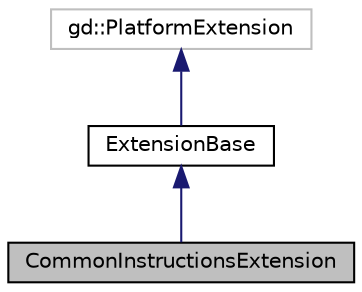 digraph "CommonInstructionsExtension"
{
  edge [fontname="Helvetica",fontsize="10",labelfontname="Helvetica",labelfontsize="10"];
  node [fontname="Helvetica",fontsize="10",shape=record];
  Node1 [label="CommonInstructionsExtension",height=0.2,width=0.4,color="black", fillcolor="grey75", style="filled" fontcolor="black"];
  Node2 -> Node1 [dir="back",color="midnightblue",fontsize="10",style="solid",fontname="Helvetica"];
  Node2 [label="ExtensionBase",height=0.2,width=0.4,color="black", fillcolor="white", style="filled",URL="$d5/de6/class_extension_base.html",tooltip="Base class for C++ extensions. Extensions can provide : "];
  Node3 -> Node2 [dir="back",color="midnightblue",fontsize="10",style="solid",fontname="Helvetica"];
  Node3 [label="gd::PlatformExtension",height=0.2,width=0.4,color="grey75", fillcolor="white", style="filled"];
}
